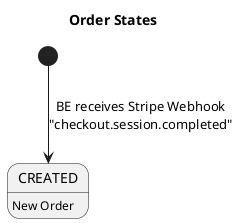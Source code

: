 @startuml

title Order States

[*] --> CREATED : BE receives Stripe Webhook\n"checkout.session.completed"

CREATED: New Order

@enduml